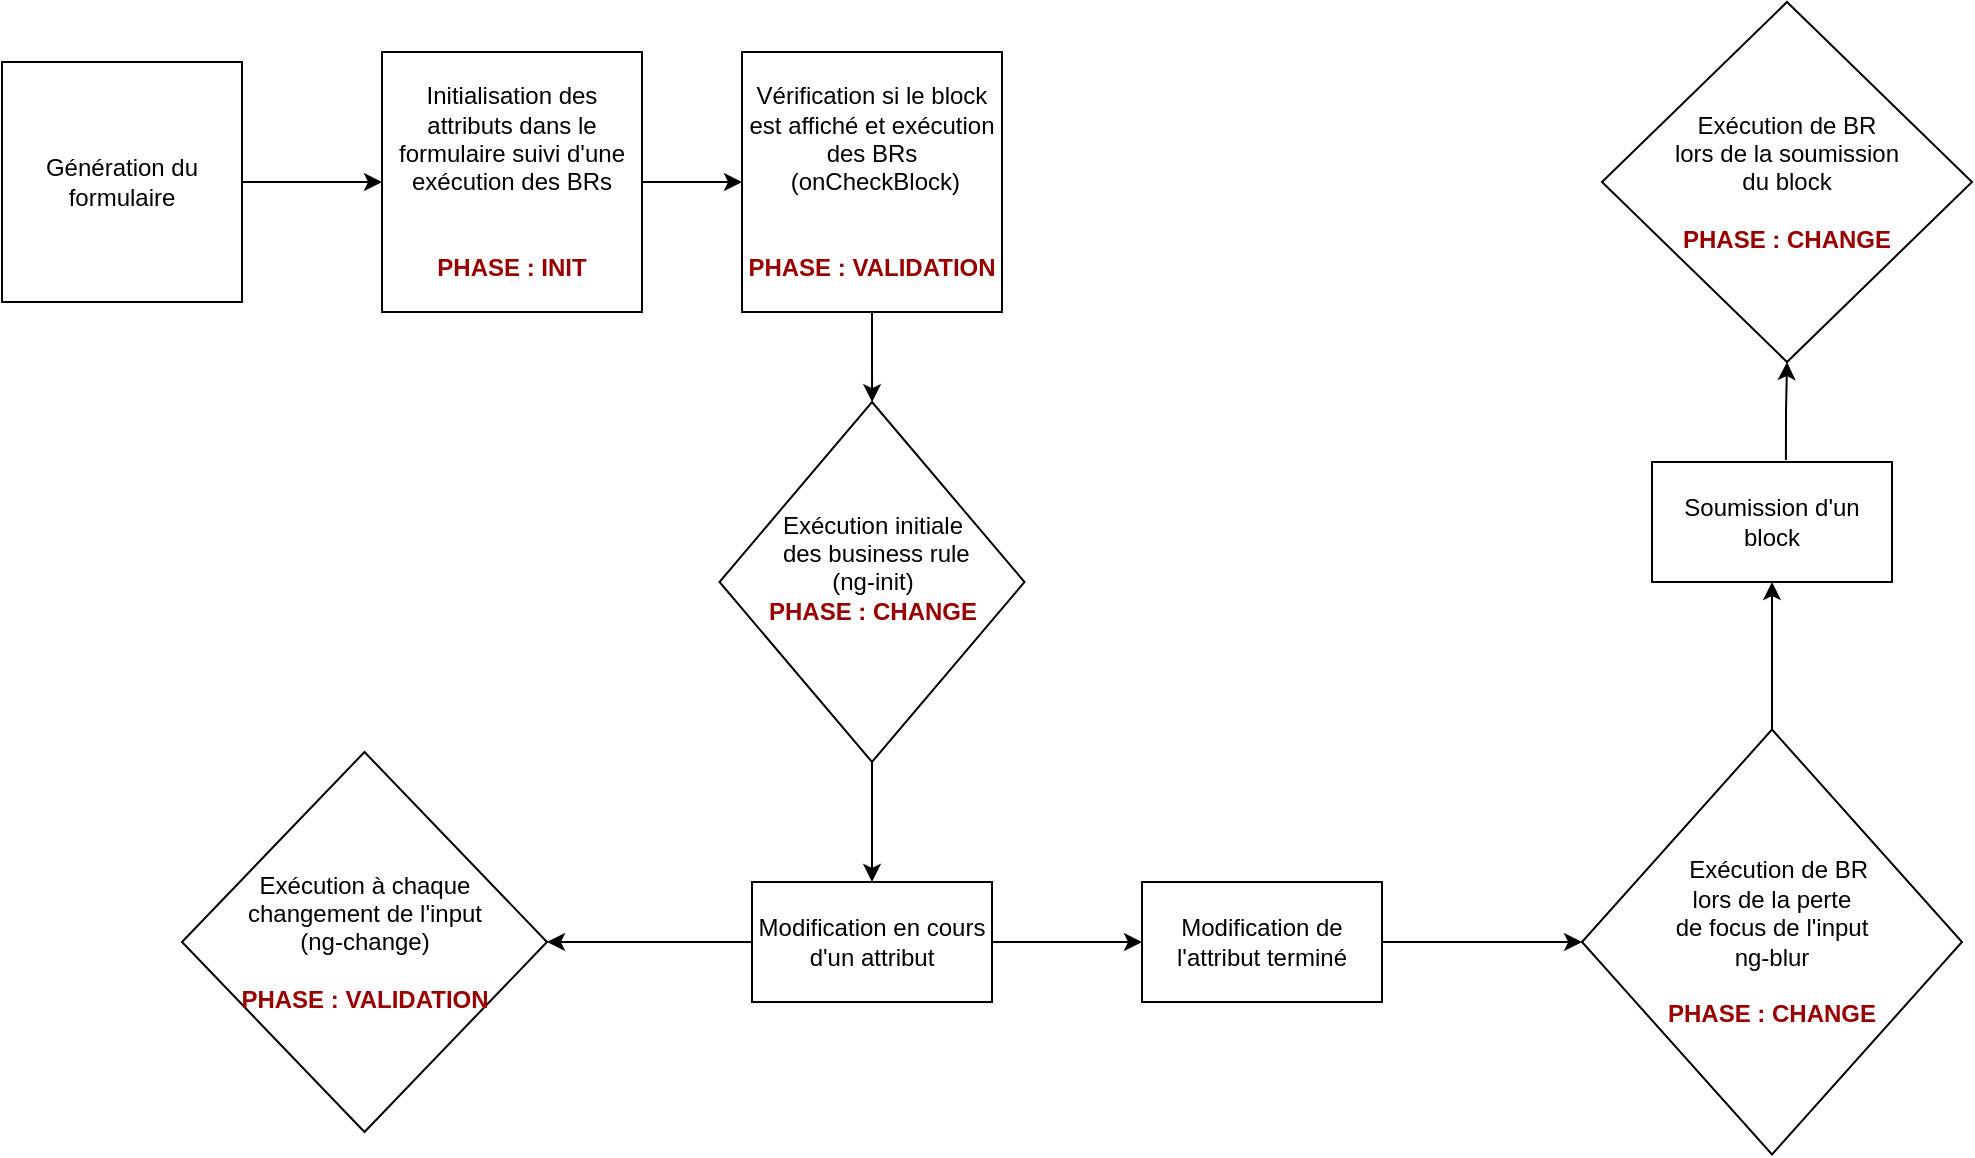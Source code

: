 <mxfile version="20.8.13" type="github">
  <diagram id="prtHgNgQTEPvFCAcTncT" name="Page-1">
    <mxGraphModel dx="1050" dy="549" grid="1" gridSize="10" guides="1" tooltips="1" connect="1" arrows="1" fold="1" page="1" pageScale="1" pageWidth="827" pageHeight="1169" math="0" shadow="0">
      <root>
        <mxCell id="0" />
        <mxCell id="1" parent="0" />
        <mxCell id="dDt2gNIv2R4sC2URoS2b-1" value="Génération du formulaire" style="whiteSpace=wrap;html=1;aspect=fixed;" vertex="1" parent="1">
          <mxGeometry x="30" y="50" width="120" height="120" as="geometry" />
        </mxCell>
        <mxCell id="dDt2gNIv2R4sC2URoS2b-2" value="" style="endArrow=classic;html=1;rounded=0;exitX=1;exitY=0.5;exitDx=0;exitDy=0;" edge="1" parent="1" source="dDt2gNIv2R4sC2URoS2b-1" target="dDt2gNIv2R4sC2URoS2b-4">
          <mxGeometry width="50" height="50" relative="1" as="geometry">
            <mxPoint x="390" y="300" as="sourcePoint" />
            <mxPoint x="240" y="110" as="targetPoint" />
          </mxGeometry>
        </mxCell>
        <mxCell id="dDt2gNIv2R4sC2URoS2b-4" value="Initialisation des attributs dans le formulaire suivi d&#39;une exécution des BRs&lt;br&gt;&lt;br&gt;&lt;br&gt;&lt;b&gt;&lt;font color=&quot;#990000&quot;&gt;PHASE : INIT&lt;/font&gt;&lt;/b&gt;" style="whiteSpace=wrap;html=1;aspect=fixed;" vertex="1" parent="1">
          <mxGeometry x="220" y="45" width="130" height="130" as="geometry" />
        </mxCell>
        <mxCell id="dDt2gNIv2R4sC2URoS2b-9" value="" style="edgeStyle=orthogonalEdgeStyle;rounded=0;orthogonalLoop=1;jettySize=auto;html=1;fontColor=#990000;" edge="1" parent="1" source="dDt2gNIv2R4sC2URoS2b-5" target="dDt2gNIv2R4sC2URoS2b-8">
          <mxGeometry relative="1" as="geometry" />
        </mxCell>
        <mxCell id="dDt2gNIv2R4sC2URoS2b-5" value="Vérification si le block est affiché et exécution des BRs&lt;br&gt;&amp;nbsp;(onCheckBlock)&lt;br&gt;&lt;br&gt;&lt;br&gt;&lt;font color=&quot;#990000&quot;&gt;&lt;b&gt;PHASE : VALIDATION&lt;/b&gt;&lt;/font&gt;" style="whiteSpace=wrap;html=1;" vertex="1" parent="1">
          <mxGeometry x="400" y="45" width="130" height="130" as="geometry" />
        </mxCell>
        <mxCell id="dDt2gNIv2R4sC2URoS2b-6" value="" style="endArrow=classic;html=1;rounded=0;fontColor=#990000;" edge="1" parent="1">
          <mxGeometry width="50" height="50" relative="1" as="geometry">
            <mxPoint x="350" y="110" as="sourcePoint" />
            <mxPoint x="400" y="110" as="targetPoint" />
          </mxGeometry>
        </mxCell>
        <mxCell id="dDt2gNIv2R4sC2URoS2b-11" style="edgeStyle=orthogonalEdgeStyle;rounded=0;orthogonalLoop=1;jettySize=auto;html=1;exitX=0.5;exitY=1;exitDx=0;exitDy=0;entryX=0.5;entryY=0;entryDx=0;entryDy=0;fontColor=#000000;" edge="1" parent="1" source="dDt2gNIv2R4sC2URoS2b-8" target="dDt2gNIv2R4sC2URoS2b-10">
          <mxGeometry relative="1" as="geometry" />
        </mxCell>
        <mxCell id="dDt2gNIv2R4sC2URoS2b-8" value="Exécution initiale&lt;br&gt;&amp;nbsp;des business rule&lt;br&gt;(ng-init)&lt;br&gt;&lt;font color=&quot;#990000&quot;&gt;&lt;b&gt;PHASE :&amp;nbsp;CHANGE&lt;/b&gt;&lt;/font&gt;&lt;br&gt;&amp;nbsp;" style="rhombus;whiteSpace=wrap;html=1;" vertex="1" parent="1">
          <mxGeometry x="388.75" y="220" width="152.5" height="180" as="geometry" />
        </mxCell>
        <mxCell id="dDt2gNIv2R4sC2URoS2b-13" value="" style="edgeStyle=orthogonalEdgeStyle;rounded=0;orthogonalLoop=1;jettySize=auto;html=1;fontColor=#000000;" edge="1" parent="1" source="dDt2gNIv2R4sC2URoS2b-10" target="dDt2gNIv2R4sC2URoS2b-12">
          <mxGeometry relative="1" as="geometry" />
        </mxCell>
        <mxCell id="dDt2gNIv2R4sC2URoS2b-15" value="" style="edgeStyle=orthogonalEdgeStyle;rounded=0;orthogonalLoop=1;jettySize=auto;html=1;fontColor=#990000;exitX=1;exitY=0.5;exitDx=0;exitDy=0;" edge="1" parent="1" source="dDt2gNIv2R4sC2URoS2b-10" target="dDt2gNIv2R4sC2URoS2b-14">
          <mxGeometry relative="1" as="geometry" />
        </mxCell>
        <mxCell id="dDt2gNIv2R4sC2URoS2b-10" value="&lt;font color=&quot;#000000&quot;&gt;Modification en cours d&#39;un attribut&lt;/font&gt;" style="whiteSpace=wrap;html=1;fontColor=#990000;" vertex="1" parent="1">
          <mxGeometry x="405" y="460" width="120" height="60" as="geometry" />
        </mxCell>
        <mxCell id="dDt2gNIv2R4sC2URoS2b-12" value="&lt;font color=&quot;#000000&quot;&gt;Exécution à chaque &lt;/font&gt;&lt;br&gt;&lt;font color=&quot;#000000&quot;&gt;changement de l&#39;input&lt;/font&gt;&lt;br&gt;&lt;font color=&quot;#000000&quot;&gt;(ng-change)&lt;/font&gt;&lt;br&gt;&lt;br&gt;&lt;b&gt;PHASE : VALIDATION&lt;/b&gt;" style="rhombus;whiteSpace=wrap;html=1;fontColor=#990000;" vertex="1" parent="1">
          <mxGeometry x="120" y="395" width="182.5" height="190" as="geometry" />
        </mxCell>
        <mxCell id="dDt2gNIv2R4sC2URoS2b-17" value="" style="edgeStyle=orthogonalEdgeStyle;rounded=0;orthogonalLoop=1;jettySize=auto;html=1;fontColor=#000000;exitX=1;exitY=0.5;exitDx=0;exitDy=0;" edge="1" parent="1" source="dDt2gNIv2R4sC2URoS2b-14" target="dDt2gNIv2R4sC2URoS2b-16">
          <mxGeometry relative="1" as="geometry" />
        </mxCell>
        <mxCell id="dDt2gNIv2R4sC2URoS2b-14" value="&lt;font color=&quot;#000000&quot;&gt;Modification de l&#39;attribut terminé&lt;/font&gt;" style="whiteSpace=wrap;html=1;fontColor=#990000;" vertex="1" parent="1">
          <mxGeometry x="600" y="460" width="120" height="60" as="geometry" />
        </mxCell>
        <mxCell id="dDt2gNIv2R4sC2URoS2b-19" value="" style="edgeStyle=orthogonalEdgeStyle;rounded=0;orthogonalLoop=1;jettySize=auto;html=1;fontColor=#990000;exitX=0.5;exitY=0;exitDx=0;exitDy=0;" edge="1" parent="1" source="dDt2gNIv2R4sC2URoS2b-16" target="dDt2gNIv2R4sC2URoS2b-18">
          <mxGeometry relative="1" as="geometry" />
        </mxCell>
        <mxCell id="dDt2gNIv2R4sC2URoS2b-16" value="&lt;font color=&quot;#000000&quot;&gt;&amp;nbsp; Exécution de BR &lt;br&gt;lors de la perte &lt;br&gt;de focus de l&#39;input&lt;/font&gt;&lt;br&gt;&lt;font color=&quot;#000000&quot;&gt;ng-blur&lt;br&gt;&lt;/font&gt;&lt;br&gt;&lt;b&gt;PHASE : CHANGE&lt;/b&gt;" style="rhombus;whiteSpace=wrap;html=1;fontColor=#990000;" vertex="1" parent="1">
          <mxGeometry x="820" y="383.75" width="190" height="212.5" as="geometry" />
        </mxCell>
        <mxCell id="dDt2gNIv2R4sC2URoS2b-21" value="" style="edgeStyle=orthogonalEdgeStyle;rounded=0;orthogonalLoop=1;jettySize=auto;html=1;fontColor=#000000;exitX=0.558;exitY=-0.017;exitDx=0;exitDy=0;exitPerimeter=0;" edge="1" parent="1" source="dDt2gNIv2R4sC2URoS2b-18" target="dDt2gNIv2R4sC2URoS2b-20">
          <mxGeometry relative="1" as="geometry" />
        </mxCell>
        <mxCell id="dDt2gNIv2R4sC2URoS2b-18" value="&lt;font color=&quot;#000000&quot;&gt;Soumission d&#39;un block&lt;/font&gt;" style="whiteSpace=wrap;html=1;fontColor=#990000;" vertex="1" parent="1">
          <mxGeometry x="855" y="250" width="120" height="60" as="geometry" />
        </mxCell>
        <mxCell id="dDt2gNIv2R4sC2URoS2b-20" value="&lt;font color=&quot;#000000&quot;&gt;Exécution&amp;nbsp;de BR&lt;/font&gt;&lt;br&gt;&lt;font color=&quot;#000000&quot;&gt;lors de la soumission&lt;/font&gt;&lt;br&gt;&lt;font color=&quot;#000000&quot;&gt;du block&lt;/font&gt;&lt;br&gt;&lt;br&gt;&lt;b&gt;PHASE : CHANGE&lt;/b&gt;" style="rhombus;whiteSpace=wrap;html=1;fontColor=#990000;" vertex="1" parent="1">
          <mxGeometry x="830" y="20" width="185" height="180" as="geometry" />
        </mxCell>
      </root>
    </mxGraphModel>
  </diagram>
</mxfile>
